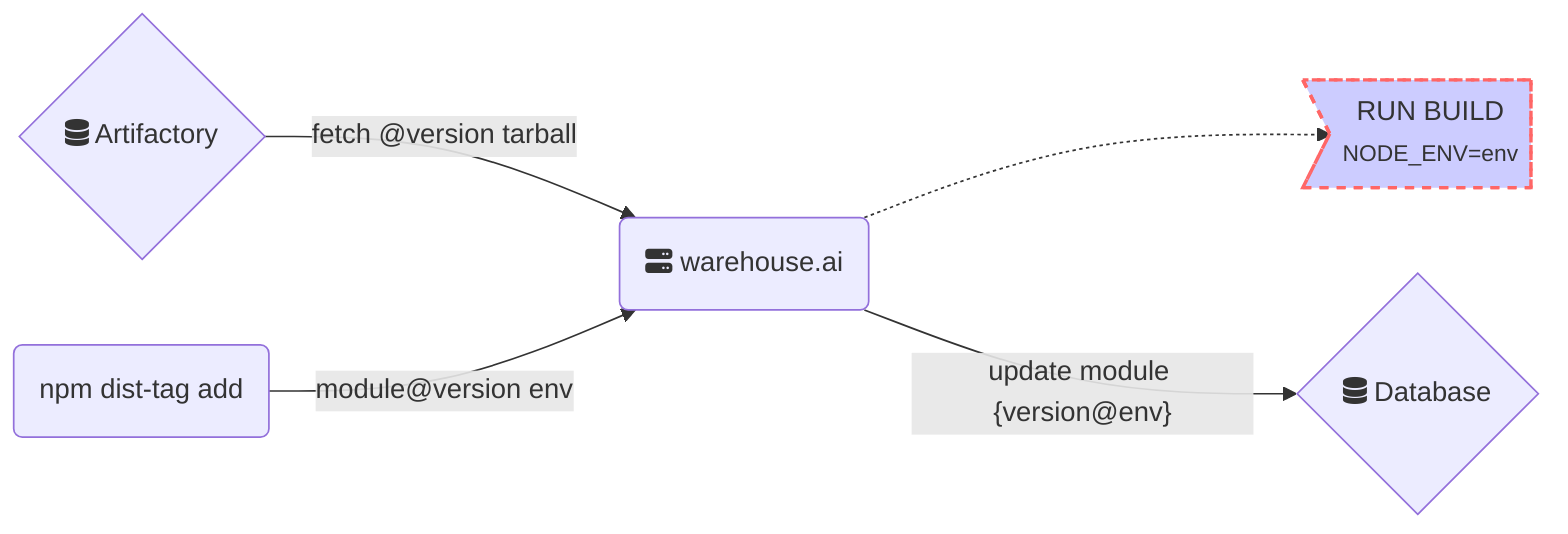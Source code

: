 graph LR
B -.-> build>RUN BUILD<br><small>NODE_ENV=env</small>]
B --> |"update module {version@env}"| C{fa:fa-database Database}
G{fa:fa-database Artifactory} --> |"fetch @version tarball"| B
A(npm dist-tag add) -->|"module@version env"| B(fa:fa-server warehouse.ai)
style build fill:#ccf,stroke:#f66,stroke-width:2px,stroke-dasharray: 5, 5